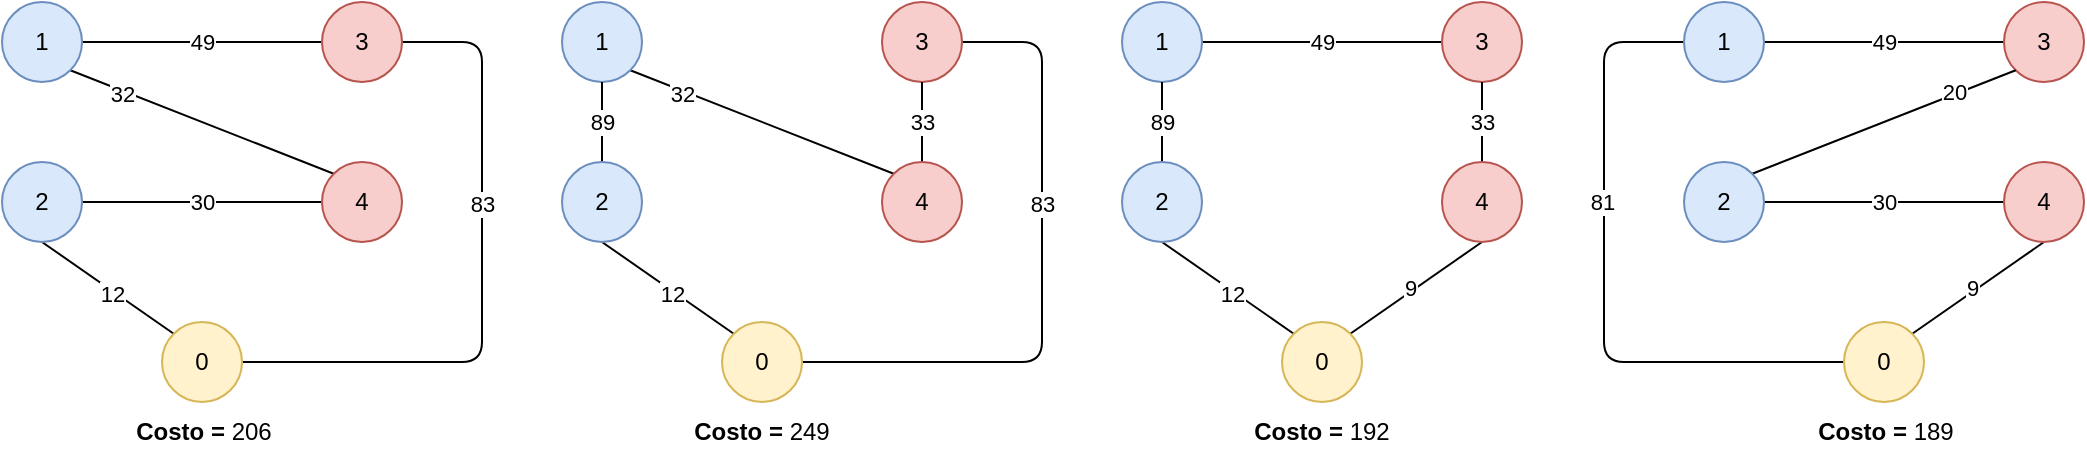 <mxfile version="20.8.5" type="device"><diagram id="KT6BVVwpZQ-PzByDmpSR" name="Page-1"><mxGraphModel dx="1320" dy="2589" grid="1" gridSize="10" guides="1" tooltips="1" connect="1" arrows="1" fold="1" page="1" pageScale="1" pageWidth="1169" pageHeight="827" math="0" shadow="0"><root><mxCell id="0"/><mxCell id="1" parent="0"/><mxCell id="V3zKbNotuUNxuS-SZ1xN-28" style="edgeStyle=none;rounded=0;orthogonalLoop=1;jettySize=auto;html=1;exitX=1;exitY=0.5;exitDx=0;exitDy=0;endArrow=none;endFill=0;strokeColor=default;" parent="1" source="V3zKbNotuUNxuS-SZ1xN-32" target="V3zKbNotuUNxuS-SZ1xN-35" edge="1"><mxGeometry relative="1" as="geometry"/></mxCell><mxCell id="V3zKbNotuUNxuS-SZ1xN-29" value="49" style="edgeLabel;html=1;align=center;verticalAlign=middle;resizable=0;points=[];" parent="V3zKbNotuUNxuS-SZ1xN-28" vertex="1" connectable="0"><mxGeometry x="-0.193" y="-1" relative="1" as="geometry"><mxPoint x="11" y="-1" as="offset"/></mxGeometry></mxCell><mxCell id="V3zKbNotuUNxuS-SZ1xN-32" value="1" style="ellipse;whiteSpace=wrap;html=1;aspect=fixed;fillColor=#dae8fc;strokeColor=#6c8ebf;" parent="1" vertex="1"><mxGeometry x="840" y="-560" width="40" height="40" as="geometry"/></mxCell><mxCell id="V3zKbNotuUNxuS-SZ1xN-35" value="3" style="ellipse;whiteSpace=wrap;html=1;aspect=fixed;fillColor=#f8cecc;strokeColor=#b85450;" parent="1" vertex="1"><mxGeometry x="1000" y="-560" width="40" height="40" as="geometry"/></mxCell><mxCell id="V3zKbNotuUNxuS-SZ1xN-40" style="edgeStyle=none;rounded=0;orthogonalLoop=1;jettySize=auto;html=1;exitX=0.5;exitY=0;exitDx=0;exitDy=0;entryX=0.5;entryY=1;entryDx=0;entryDy=0;endArrow=none;endFill=0;strokeColor=default;" parent="1" source="V3zKbNotuUNxuS-SZ1xN-44" target="V3zKbNotuUNxuS-SZ1xN-32" edge="1"><mxGeometry relative="1" as="geometry"/></mxCell><mxCell id="V3zKbNotuUNxuS-SZ1xN-41" value="89" style="edgeLabel;html=1;align=center;verticalAlign=middle;resizable=0;points=[];" parent="V3zKbNotuUNxuS-SZ1xN-40" vertex="1" connectable="0"><mxGeometry x="-0.4" relative="1" as="geometry"><mxPoint y="-8" as="offset"/></mxGeometry></mxCell><mxCell id="V3zKbNotuUNxuS-SZ1xN-42" style="edgeStyle=none;rounded=0;orthogonalLoop=1;jettySize=auto;html=1;exitX=0.5;exitY=1;exitDx=0;exitDy=0;entryX=0;entryY=0;entryDx=0;entryDy=0;endArrow=none;endFill=0;strokeColor=default;" parent="1" source="V3zKbNotuUNxuS-SZ1xN-44" target="V3zKbNotuUNxuS-SZ1xN-50" edge="1"><mxGeometry relative="1" as="geometry"/></mxCell><mxCell id="V3zKbNotuUNxuS-SZ1xN-43" value="12" style="edgeLabel;html=1;align=center;verticalAlign=middle;resizable=0;points=[];" parent="V3zKbNotuUNxuS-SZ1xN-42" vertex="1" connectable="0"><mxGeometry x="0.163" relative="1" as="geometry"><mxPoint x="-3" y="-1" as="offset"/></mxGeometry></mxCell><mxCell id="V3zKbNotuUNxuS-SZ1xN-44" value="2" style="ellipse;whiteSpace=wrap;html=1;aspect=fixed;fillColor=#dae8fc;strokeColor=#6c8ebf;" parent="1" vertex="1"><mxGeometry x="840" y="-480" width="40" height="40" as="geometry"/></mxCell><mxCell id="V3zKbNotuUNxuS-SZ1xN-45" style="edgeStyle=none;rounded=0;orthogonalLoop=1;jettySize=auto;html=1;exitX=0.5;exitY=0;exitDx=0;exitDy=0;entryX=0.5;entryY=1;entryDx=0;entryDy=0;endArrow=none;endFill=0;strokeColor=default;" parent="1" source="V3zKbNotuUNxuS-SZ1xN-49" target="V3zKbNotuUNxuS-SZ1xN-35" edge="1"><mxGeometry relative="1" as="geometry"/></mxCell><mxCell id="V3zKbNotuUNxuS-SZ1xN-46" value="33" style="edgeLabel;html=1;align=center;verticalAlign=middle;resizable=0;points=[];" parent="V3zKbNotuUNxuS-SZ1xN-45" vertex="1" connectable="0"><mxGeometry x="-0.286" relative="1" as="geometry"><mxPoint y="-6" as="offset"/></mxGeometry></mxCell><mxCell id="V3zKbNotuUNxuS-SZ1xN-47" style="edgeStyle=none;rounded=0;orthogonalLoop=1;jettySize=auto;html=1;exitX=0.5;exitY=1;exitDx=0;exitDy=0;entryX=1;entryY=0;entryDx=0;entryDy=0;endArrow=none;endFill=0;strokeColor=default;" parent="1" source="V3zKbNotuUNxuS-SZ1xN-49" target="V3zKbNotuUNxuS-SZ1xN-50" edge="1"><mxGeometry relative="1" as="geometry"/></mxCell><mxCell id="V3zKbNotuUNxuS-SZ1xN-48" value="9" style="edgeLabel;html=1;align=center;verticalAlign=middle;resizable=0;points=[];" parent="V3zKbNotuUNxuS-SZ1xN-47" vertex="1" connectable="0"><mxGeometry x="0.335" y="2" relative="1" as="geometry"><mxPoint x="7" y="-9" as="offset"/></mxGeometry></mxCell><mxCell id="V3zKbNotuUNxuS-SZ1xN-49" value="4" style="ellipse;whiteSpace=wrap;html=1;aspect=fixed;fillColor=#f8cecc;strokeColor=#b85450;" parent="1" vertex="1"><mxGeometry x="1000" y="-480" width="40" height="40" as="geometry"/></mxCell><mxCell id="V3zKbNotuUNxuS-SZ1xN-50" value="0" style="ellipse;whiteSpace=wrap;html=1;aspect=fixed;fillColor=#fff2cc;strokeColor=#d6b656;" parent="1" vertex="1"><mxGeometry x="920" y="-400" width="40" height="40" as="geometry"/></mxCell><mxCell id="V3zKbNotuUNxuS-SZ1xN-51" style="orthogonalLoop=1;jettySize=auto;html=1;exitX=1;exitY=1;exitDx=0;exitDy=0;strokeColor=default;rounded=0;entryX=0;entryY=0;entryDx=0;entryDy=0;endArrow=none;endFill=0;" parent="1" source="V3zKbNotuUNxuS-SZ1xN-57" target="V3zKbNotuUNxuS-SZ1xN-74" edge="1"><mxGeometry relative="1" as="geometry"><mxPoint x="710" y="-460" as="targetPoint"/></mxGeometry></mxCell><mxCell id="V3zKbNotuUNxuS-SZ1xN-52" value="32" style="edgeLabel;html=1;align=center;verticalAlign=middle;resizable=0;points=[];" parent="V3zKbNotuUNxuS-SZ1xN-51" vertex="1" connectable="0"><mxGeometry x="-0.404" relative="1" as="geometry"><mxPoint x="-13" y="-4" as="offset"/></mxGeometry></mxCell><mxCell id="V3zKbNotuUNxuS-SZ1xN-57" value="1" style="ellipse;whiteSpace=wrap;html=1;aspect=fixed;fillColor=#dae8fc;strokeColor=#6c8ebf;" parent="1" vertex="1"><mxGeometry x="560" y="-560" width="40" height="40" as="geometry"/></mxCell><mxCell id="V3zKbNotuUNxuS-SZ1xN-58" style="edgeStyle=none;rounded=1;orthogonalLoop=1;jettySize=auto;html=1;exitX=1;exitY=0.5;exitDx=0;exitDy=0;entryX=1;entryY=0.5;entryDx=0;entryDy=0;endArrow=none;endFill=0;strokeColor=default;" parent="1" source="V3zKbNotuUNxuS-SZ1xN-60" target="V3zKbNotuUNxuS-SZ1xN-75" edge="1"><mxGeometry relative="1" as="geometry"><Array as="points"><mxPoint x="800" y="-540"/><mxPoint x="800" y="-380"/></Array></mxGeometry></mxCell><mxCell id="V3zKbNotuUNxuS-SZ1xN-59" value="83" style="edgeLabel;html=1;align=center;verticalAlign=middle;resizable=0;points=[];" parent="V3zKbNotuUNxuS-SZ1xN-58" vertex="1" connectable="0"><mxGeometry x="-0.379" relative="1" as="geometry"><mxPoint y="21" as="offset"/></mxGeometry></mxCell><mxCell id="V3zKbNotuUNxuS-SZ1xN-60" value="3" style="ellipse;whiteSpace=wrap;html=1;aspect=fixed;fillColor=#f8cecc;strokeColor=#b85450;" parent="1" vertex="1"><mxGeometry x="720" y="-560" width="40" height="40" as="geometry"/></mxCell><mxCell id="V3zKbNotuUNxuS-SZ1xN-65" style="edgeStyle=none;rounded=0;orthogonalLoop=1;jettySize=auto;html=1;exitX=0.5;exitY=0;exitDx=0;exitDy=0;entryX=0.5;entryY=1;entryDx=0;entryDy=0;endArrow=none;endFill=0;strokeColor=default;" parent="1" source="V3zKbNotuUNxuS-SZ1xN-69" target="V3zKbNotuUNxuS-SZ1xN-57" edge="1"><mxGeometry relative="1" as="geometry"/></mxCell><mxCell id="V3zKbNotuUNxuS-SZ1xN-66" value="89" style="edgeLabel;html=1;align=center;verticalAlign=middle;resizable=0;points=[];" parent="V3zKbNotuUNxuS-SZ1xN-65" vertex="1" connectable="0"><mxGeometry x="-0.4" relative="1" as="geometry"><mxPoint y="-8" as="offset"/></mxGeometry></mxCell><mxCell id="V3zKbNotuUNxuS-SZ1xN-67" style="edgeStyle=none;rounded=0;orthogonalLoop=1;jettySize=auto;html=1;exitX=0.5;exitY=1;exitDx=0;exitDy=0;entryX=0;entryY=0;entryDx=0;entryDy=0;endArrow=none;endFill=0;strokeColor=default;" parent="1" source="V3zKbNotuUNxuS-SZ1xN-69" target="V3zKbNotuUNxuS-SZ1xN-75" edge="1"><mxGeometry relative="1" as="geometry"/></mxCell><mxCell id="V3zKbNotuUNxuS-SZ1xN-68" value="12" style="edgeLabel;html=1;align=center;verticalAlign=middle;resizable=0;points=[];" parent="V3zKbNotuUNxuS-SZ1xN-67" vertex="1" connectable="0"><mxGeometry x="0.163" relative="1" as="geometry"><mxPoint x="-3" y="-1" as="offset"/></mxGeometry></mxCell><mxCell id="V3zKbNotuUNxuS-SZ1xN-69" value="2" style="ellipse;whiteSpace=wrap;html=1;aspect=fixed;fillColor=#dae8fc;strokeColor=#6c8ebf;" parent="1" vertex="1"><mxGeometry x="560" y="-480" width="40" height="40" as="geometry"/></mxCell><mxCell id="V3zKbNotuUNxuS-SZ1xN-70" style="edgeStyle=none;rounded=0;orthogonalLoop=1;jettySize=auto;html=1;exitX=0.5;exitY=0;exitDx=0;exitDy=0;entryX=0.5;entryY=1;entryDx=0;entryDy=0;endArrow=none;endFill=0;strokeColor=default;" parent="1" source="V3zKbNotuUNxuS-SZ1xN-74" target="V3zKbNotuUNxuS-SZ1xN-60" edge="1"><mxGeometry relative="1" as="geometry"/></mxCell><mxCell id="V3zKbNotuUNxuS-SZ1xN-71" value="33" style="edgeLabel;html=1;align=center;verticalAlign=middle;resizable=0;points=[];" parent="V3zKbNotuUNxuS-SZ1xN-70" vertex="1" connectable="0"><mxGeometry x="-0.286" relative="1" as="geometry"><mxPoint y="-6" as="offset"/></mxGeometry></mxCell><mxCell id="V3zKbNotuUNxuS-SZ1xN-74" value="4" style="ellipse;whiteSpace=wrap;html=1;aspect=fixed;fillColor=#f8cecc;strokeColor=#b85450;" parent="1" vertex="1"><mxGeometry x="720" y="-480" width="40" height="40" as="geometry"/></mxCell><mxCell id="V3zKbNotuUNxuS-SZ1xN-75" value="0" style="ellipse;whiteSpace=wrap;html=1;aspect=fixed;fillColor=#fff2cc;strokeColor=#d6b656;" parent="1" vertex="1"><mxGeometry x="640" y="-400" width="40" height="40" as="geometry"/></mxCell><mxCell id="V3zKbNotuUNxuS-SZ1xN-76" style="orthogonalLoop=1;jettySize=auto;html=1;exitX=1;exitY=1;exitDx=0;exitDy=0;strokeColor=default;rounded=0;entryX=0;entryY=0;entryDx=0;entryDy=0;endArrow=none;endFill=0;" parent="1" source="V3zKbNotuUNxuS-SZ1xN-82" target="V3zKbNotuUNxuS-SZ1xN-99" edge="1"><mxGeometry relative="1" as="geometry"><mxPoint x="430" y="-460" as="targetPoint"/></mxGeometry></mxCell><mxCell id="V3zKbNotuUNxuS-SZ1xN-77" value="32" style="edgeLabel;html=1;align=center;verticalAlign=middle;resizable=0;points=[];" parent="V3zKbNotuUNxuS-SZ1xN-76" vertex="1" connectable="0"><mxGeometry x="-0.404" relative="1" as="geometry"><mxPoint x="-13" y="-4" as="offset"/></mxGeometry></mxCell><mxCell id="V3zKbNotuUNxuS-SZ1xN-78" style="edgeStyle=none;rounded=0;orthogonalLoop=1;jettySize=auto;html=1;exitX=1;exitY=0.5;exitDx=0;exitDy=0;endArrow=none;endFill=0;strokeColor=default;" parent="1" source="V3zKbNotuUNxuS-SZ1xN-82" target="V3zKbNotuUNxuS-SZ1xN-85" edge="1"><mxGeometry relative="1" as="geometry"/></mxCell><mxCell id="V3zKbNotuUNxuS-SZ1xN-79" value="49" style="edgeLabel;html=1;align=center;verticalAlign=middle;resizable=0;points=[];" parent="V3zKbNotuUNxuS-SZ1xN-78" vertex="1" connectable="0"><mxGeometry x="-0.193" y="-1" relative="1" as="geometry"><mxPoint x="11" y="-1" as="offset"/></mxGeometry></mxCell><mxCell id="V3zKbNotuUNxuS-SZ1xN-82" value="1" style="ellipse;whiteSpace=wrap;html=1;aspect=fixed;fillColor=#dae8fc;strokeColor=#6c8ebf;" parent="1" vertex="1"><mxGeometry x="280" y="-560" width="40" height="40" as="geometry"/></mxCell><mxCell id="V3zKbNotuUNxuS-SZ1xN-83" style="edgeStyle=none;rounded=1;orthogonalLoop=1;jettySize=auto;html=1;exitX=1;exitY=0.5;exitDx=0;exitDy=0;entryX=1;entryY=0.5;entryDx=0;entryDy=0;endArrow=none;endFill=0;strokeColor=default;" parent="1" source="V3zKbNotuUNxuS-SZ1xN-85" target="V3zKbNotuUNxuS-SZ1xN-100" edge="1"><mxGeometry relative="1" as="geometry"><Array as="points"><mxPoint x="520" y="-540"/><mxPoint x="520" y="-380"/></Array></mxGeometry></mxCell><mxCell id="V3zKbNotuUNxuS-SZ1xN-84" value="83" style="edgeLabel;html=1;align=center;verticalAlign=middle;resizable=0;points=[];" parent="V3zKbNotuUNxuS-SZ1xN-83" vertex="1" connectable="0"><mxGeometry x="-0.379" relative="1" as="geometry"><mxPoint y="21" as="offset"/></mxGeometry></mxCell><mxCell id="V3zKbNotuUNxuS-SZ1xN-85" value="3" style="ellipse;whiteSpace=wrap;html=1;aspect=fixed;fillColor=#f8cecc;strokeColor=#b85450;" parent="1" vertex="1"><mxGeometry x="440" y="-560" width="40" height="40" as="geometry"/></mxCell><mxCell id="V3zKbNotuUNxuS-SZ1xN-88" style="edgeStyle=none;rounded=0;orthogonalLoop=1;jettySize=auto;html=1;exitX=1;exitY=0.5;exitDx=0;exitDy=0;endArrow=none;endFill=0;strokeColor=default;" parent="1" source="V3zKbNotuUNxuS-SZ1xN-94" target="V3zKbNotuUNxuS-SZ1xN-99" edge="1"><mxGeometry relative="1" as="geometry"/></mxCell><mxCell id="V3zKbNotuUNxuS-SZ1xN-89" value="30" style="edgeLabel;html=1;align=center;verticalAlign=middle;resizable=0;points=[];" parent="V3zKbNotuUNxuS-SZ1xN-88" vertex="1" connectable="0"><mxGeometry x="0.179" y="-1" relative="1" as="geometry"><mxPoint x="-11" y="-1" as="offset"/></mxGeometry></mxCell><mxCell id="V3zKbNotuUNxuS-SZ1xN-92" style="edgeStyle=none;rounded=0;orthogonalLoop=1;jettySize=auto;html=1;exitX=0.5;exitY=1;exitDx=0;exitDy=0;entryX=0;entryY=0;entryDx=0;entryDy=0;endArrow=none;endFill=0;strokeColor=default;" parent="1" source="V3zKbNotuUNxuS-SZ1xN-94" target="V3zKbNotuUNxuS-SZ1xN-100" edge="1"><mxGeometry relative="1" as="geometry"/></mxCell><mxCell id="V3zKbNotuUNxuS-SZ1xN-93" value="12" style="edgeLabel;html=1;align=center;verticalAlign=middle;resizable=0;points=[];" parent="V3zKbNotuUNxuS-SZ1xN-92" vertex="1" connectable="0"><mxGeometry x="0.163" relative="1" as="geometry"><mxPoint x="-3" y="-1" as="offset"/></mxGeometry></mxCell><mxCell id="V3zKbNotuUNxuS-SZ1xN-94" value="2" style="ellipse;whiteSpace=wrap;html=1;aspect=fixed;fillColor=#dae8fc;strokeColor=#6c8ebf;" parent="1" vertex="1"><mxGeometry x="280" y="-480" width="40" height="40" as="geometry"/></mxCell><mxCell id="V3zKbNotuUNxuS-SZ1xN-99" value="4" style="ellipse;whiteSpace=wrap;html=1;aspect=fixed;fillColor=#f8cecc;strokeColor=#b85450;" parent="1" vertex="1"><mxGeometry x="440" y="-480" width="40" height="40" as="geometry"/></mxCell><mxCell id="V3zKbNotuUNxuS-SZ1xN-100" value="0" style="ellipse;whiteSpace=wrap;html=1;aspect=fixed;fillColor=#fff2cc;strokeColor=#d6b656;" parent="1" vertex="1"><mxGeometry x="360" y="-400" width="40" height="40" as="geometry"/></mxCell><mxCell id="V3zKbNotuUNxuS-SZ1xN-103" style="edgeStyle=none;rounded=0;orthogonalLoop=1;jettySize=auto;html=1;exitX=1;exitY=0.5;exitDx=0;exitDy=0;endArrow=none;endFill=0;strokeColor=default;" parent="1" source="V3zKbNotuUNxuS-SZ1xN-107" target="V3zKbNotuUNxuS-SZ1xN-110" edge="1"><mxGeometry relative="1" as="geometry"/></mxCell><mxCell id="V3zKbNotuUNxuS-SZ1xN-104" value="49" style="edgeLabel;html=1;align=center;verticalAlign=middle;resizable=0;points=[];" parent="V3zKbNotuUNxuS-SZ1xN-103" vertex="1" connectable="0"><mxGeometry x="-0.193" y="-1" relative="1" as="geometry"><mxPoint x="11" y="-1" as="offset"/></mxGeometry></mxCell><mxCell id="V3zKbNotuUNxuS-SZ1xN-105" style="edgeStyle=none;rounded=1;orthogonalLoop=1;jettySize=auto;html=1;exitX=0;exitY=0.5;exitDx=0;exitDy=0;entryX=0;entryY=0.5;entryDx=0;entryDy=0;endArrow=none;endFill=0;strokeColor=default;" parent="1" source="V3zKbNotuUNxuS-SZ1xN-107" target="V3zKbNotuUNxuS-SZ1xN-125" edge="1"><mxGeometry relative="1" as="geometry"><Array as="points"><mxPoint x="1081" y="-540"/><mxPoint x="1081" y="-380"/></Array></mxGeometry></mxCell><mxCell id="V3zKbNotuUNxuS-SZ1xN-106" value="81" style="edgeLabel;html=1;align=center;verticalAlign=middle;resizable=0;points=[];" parent="V3zKbNotuUNxuS-SZ1xN-105" vertex="1" connectable="0"><mxGeometry x="-0.418" y="-1" relative="1" as="geometry"><mxPoint y="27" as="offset"/></mxGeometry></mxCell><mxCell id="V3zKbNotuUNxuS-SZ1xN-107" value="1" style="ellipse;whiteSpace=wrap;html=1;aspect=fixed;fillColor=#dae8fc;strokeColor=#6c8ebf;" parent="1" vertex="1"><mxGeometry x="1121" y="-560" width="40" height="40" as="geometry"/></mxCell><mxCell id="V3zKbNotuUNxuS-SZ1xN-110" value="3" style="ellipse;whiteSpace=wrap;html=1;aspect=fixed;fillColor=#f8cecc;strokeColor=#b85450;" parent="1" vertex="1"><mxGeometry x="1281" y="-560" width="40" height="40" as="geometry"/></mxCell><mxCell id="V3zKbNotuUNxuS-SZ1xN-111" style="edgeStyle=none;rounded=0;orthogonalLoop=1;jettySize=auto;html=1;exitX=1;exitY=0;exitDx=0;exitDy=0;entryX=0;entryY=1;entryDx=0;entryDy=0;endArrow=none;endFill=0;strokeColor=default;" parent="1" source="V3zKbNotuUNxuS-SZ1xN-119" target="V3zKbNotuUNxuS-SZ1xN-110" edge="1"><mxGeometry relative="1" as="geometry"/></mxCell><mxCell id="V3zKbNotuUNxuS-SZ1xN-112" value="20" style="edgeLabel;html=1;align=center;verticalAlign=middle;resizable=0;points=[];" parent="V3zKbNotuUNxuS-SZ1xN-111" vertex="1" connectable="0"><mxGeometry x="0.544" y="1" relative="1" as="geometry"><mxPoint as="offset"/></mxGeometry></mxCell><mxCell id="V3zKbNotuUNxuS-SZ1xN-113" style="edgeStyle=none;rounded=0;orthogonalLoop=1;jettySize=auto;html=1;exitX=1;exitY=0.5;exitDx=0;exitDy=0;endArrow=none;endFill=0;strokeColor=default;" parent="1" source="V3zKbNotuUNxuS-SZ1xN-119" target="V3zKbNotuUNxuS-SZ1xN-124" edge="1"><mxGeometry relative="1" as="geometry"/></mxCell><mxCell id="V3zKbNotuUNxuS-SZ1xN-114" value="30" style="edgeLabel;html=1;align=center;verticalAlign=middle;resizable=0;points=[];" parent="V3zKbNotuUNxuS-SZ1xN-113" vertex="1" connectable="0"><mxGeometry x="0.179" y="-1" relative="1" as="geometry"><mxPoint x="-11" y="-1" as="offset"/></mxGeometry></mxCell><mxCell id="V3zKbNotuUNxuS-SZ1xN-119" value="2" style="ellipse;whiteSpace=wrap;html=1;aspect=fixed;fillColor=#dae8fc;strokeColor=#6c8ebf;" parent="1" vertex="1"><mxGeometry x="1121" y="-480" width="40" height="40" as="geometry"/></mxCell><mxCell id="V3zKbNotuUNxuS-SZ1xN-122" style="edgeStyle=none;rounded=0;orthogonalLoop=1;jettySize=auto;html=1;exitX=0.5;exitY=1;exitDx=0;exitDy=0;entryX=1;entryY=0;entryDx=0;entryDy=0;endArrow=none;endFill=0;strokeColor=default;" parent="1" source="V3zKbNotuUNxuS-SZ1xN-124" target="V3zKbNotuUNxuS-SZ1xN-125" edge="1"><mxGeometry relative="1" as="geometry"/></mxCell><mxCell id="V3zKbNotuUNxuS-SZ1xN-123" value="9" style="edgeLabel;html=1;align=center;verticalAlign=middle;resizable=0;points=[];" parent="V3zKbNotuUNxuS-SZ1xN-122" vertex="1" connectable="0"><mxGeometry x="0.335" y="2" relative="1" as="geometry"><mxPoint x="7" y="-9" as="offset"/></mxGeometry></mxCell><mxCell id="V3zKbNotuUNxuS-SZ1xN-124" value="4" style="ellipse;whiteSpace=wrap;html=1;aspect=fixed;fillColor=#f8cecc;strokeColor=#b85450;" parent="1" vertex="1"><mxGeometry x="1281" y="-480" width="40" height="40" as="geometry"/></mxCell><mxCell id="V3zKbNotuUNxuS-SZ1xN-125" value="0" style="ellipse;whiteSpace=wrap;html=1;aspect=fixed;fillColor=#fff2cc;strokeColor=#d6b656;" parent="1" vertex="1"><mxGeometry x="1201" y="-400" width="40" height="40" as="geometry"/></mxCell><mxCell id="eD6-m3pQ83iTV-cDm1KT-1" value="&lt;b&gt;Costo =&lt;/b&gt; 189" style="text;html=1;strokeColor=none;fillColor=none;align=center;verticalAlign=middle;whiteSpace=wrap;rounded=0;" vertex="1" parent="1"><mxGeometry x="1181.5" y="-360" width="80" height="30" as="geometry"/></mxCell><mxCell id="eD6-m3pQ83iTV-cDm1KT-2" value="&lt;b&gt;Costo =&lt;/b&gt;&amp;nbsp;249" style="text;html=1;strokeColor=none;fillColor=none;align=center;verticalAlign=middle;whiteSpace=wrap;rounded=0;" vertex="1" parent="1"><mxGeometry x="620" y="-360" width="80" height="30" as="geometry"/></mxCell><mxCell id="eD6-m3pQ83iTV-cDm1KT-5" value="&lt;b&gt;Costo =&lt;/b&gt;&amp;nbsp;206" style="text;html=1;strokeColor=none;fillColor=none;align=center;verticalAlign=middle;whiteSpace=wrap;rounded=0;" vertex="1" parent="1"><mxGeometry x="340.5" y="-360" width="80" height="30" as="geometry"/></mxCell><mxCell id="eD6-m3pQ83iTV-cDm1KT-6" value="&lt;b&gt;Costo =&lt;/b&gt;&amp;nbsp;192" style="text;html=1;strokeColor=none;fillColor=none;align=center;verticalAlign=middle;whiteSpace=wrap;rounded=0;" vertex="1" parent="1"><mxGeometry x="900" y="-360" width="80" height="30" as="geometry"/></mxCell></root></mxGraphModel></diagram></mxfile>